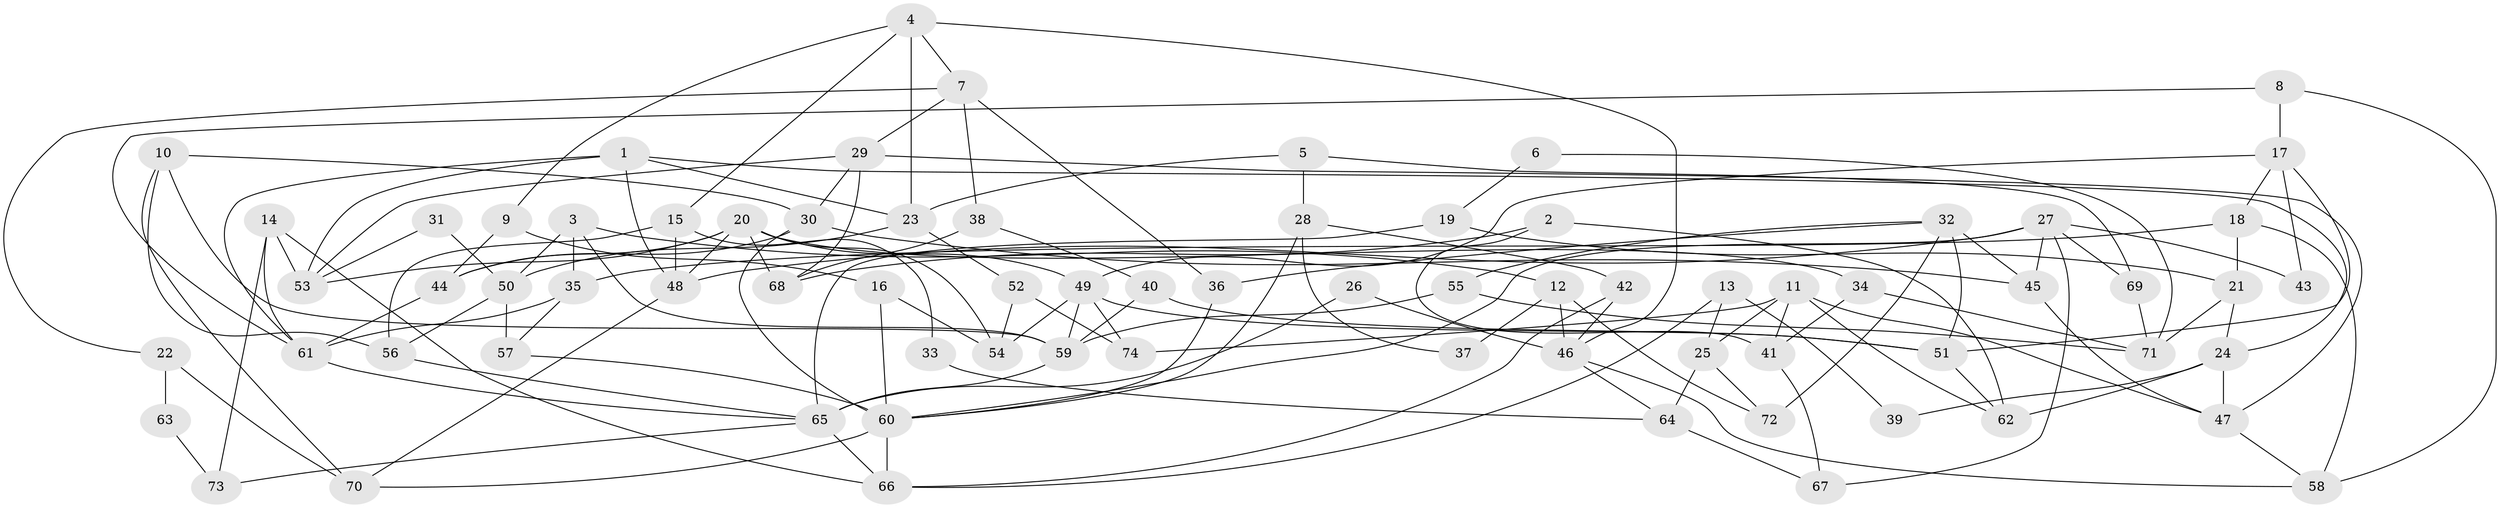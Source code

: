 // Generated by graph-tools (version 1.1) at 2025/26/03/09/25 03:26:14]
// undirected, 74 vertices, 148 edges
graph export_dot {
graph [start="1"]
  node [color=gray90,style=filled];
  1;
  2;
  3;
  4;
  5;
  6;
  7;
  8;
  9;
  10;
  11;
  12;
  13;
  14;
  15;
  16;
  17;
  18;
  19;
  20;
  21;
  22;
  23;
  24;
  25;
  26;
  27;
  28;
  29;
  30;
  31;
  32;
  33;
  34;
  35;
  36;
  37;
  38;
  39;
  40;
  41;
  42;
  43;
  44;
  45;
  46;
  47;
  48;
  49;
  50;
  51;
  52;
  53;
  54;
  55;
  56;
  57;
  58;
  59;
  60;
  61;
  62;
  63;
  64;
  65;
  66;
  67;
  68;
  69;
  70;
  71;
  72;
  73;
  74;
  1 -- 48;
  1 -- 53;
  1 -- 23;
  1 -- 24;
  1 -- 61;
  2 -- 62;
  2 -- 68;
  2 -- 41;
  3 -- 50;
  3 -- 35;
  3 -- 12;
  3 -- 59;
  4 -- 15;
  4 -- 23;
  4 -- 7;
  4 -- 9;
  4 -- 46;
  5 -- 23;
  5 -- 69;
  5 -- 28;
  6 -- 71;
  6 -- 19;
  7 -- 29;
  7 -- 22;
  7 -- 36;
  7 -- 38;
  8 -- 61;
  8 -- 58;
  8 -- 17;
  9 -- 44;
  9 -- 16;
  10 -- 30;
  10 -- 59;
  10 -- 56;
  10 -- 70;
  11 -- 62;
  11 -- 41;
  11 -- 25;
  11 -- 47;
  11 -- 74;
  12 -- 46;
  12 -- 37;
  12 -- 72;
  13 -- 66;
  13 -- 25;
  13 -- 39;
  14 -- 66;
  14 -- 61;
  14 -- 53;
  14 -- 73;
  15 -- 56;
  15 -- 48;
  15 -- 33;
  16 -- 60;
  16 -- 54;
  17 -- 49;
  17 -- 18;
  17 -- 43;
  17 -- 51;
  18 -- 58;
  18 -- 21;
  18 -- 35;
  19 -- 21;
  19 -- 65;
  20 -- 49;
  20 -- 53;
  20 -- 34;
  20 -- 44;
  20 -- 48;
  20 -- 54;
  20 -- 68;
  21 -- 24;
  21 -- 71;
  22 -- 70;
  22 -- 63;
  23 -- 52;
  23 -- 50;
  24 -- 47;
  24 -- 39;
  24 -- 62;
  25 -- 72;
  25 -- 64;
  26 -- 46;
  26 -- 65;
  27 -- 67;
  27 -- 45;
  27 -- 43;
  27 -- 48;
  27 -- 60;
  27 -- 69;
  28 -- 60;
  28 -- 37;
  28 -- 42;
  29 -- 68;
  29 -- 30;
  29 -- 47;
  29 -- 53;
  30 -- 44;
  30 -- 60;
  30 -- 45;
  31 -- 53;
  31 -- 50;
  32 -- 36;
  32 -- 45;
  32 -- 51;
  32 -- 55;
  32 -- 72;
  33 -- 64;
  34 -- 71;
  34 -- 41;
  35 -- 57;
  35 -- 61;
  36 -- 60;
  38 -- 40;
  38 -- 68;
  40 -- 51;
  40 -- 59;
  41 -- 67;
  42 -- 66;
  42 -- 46;
  44 -- 61;
  45 -- 47;
  46 -- 58;
  46 -- 64;
  47 -- 58;
  48 -- 70;
  49 -- 54;
  49 -- 51;
  49 -- 59;
  49 -- 74;
  50 -- 56;
  50 -- 57;
  51 -- 62;
  52 -- 54;
  52 -- 74;
  55 -- 59;
  55 -- 71;
  56 -- 65;
  57 -- 60;
  59 -- 65;
  60 -- 70;
  60 -- 66;
  61 -- 65;
  63 -- 73;
  64 -- 67;
  65 -- 66;
  65 -- 73;
  69 -- 71;
}

